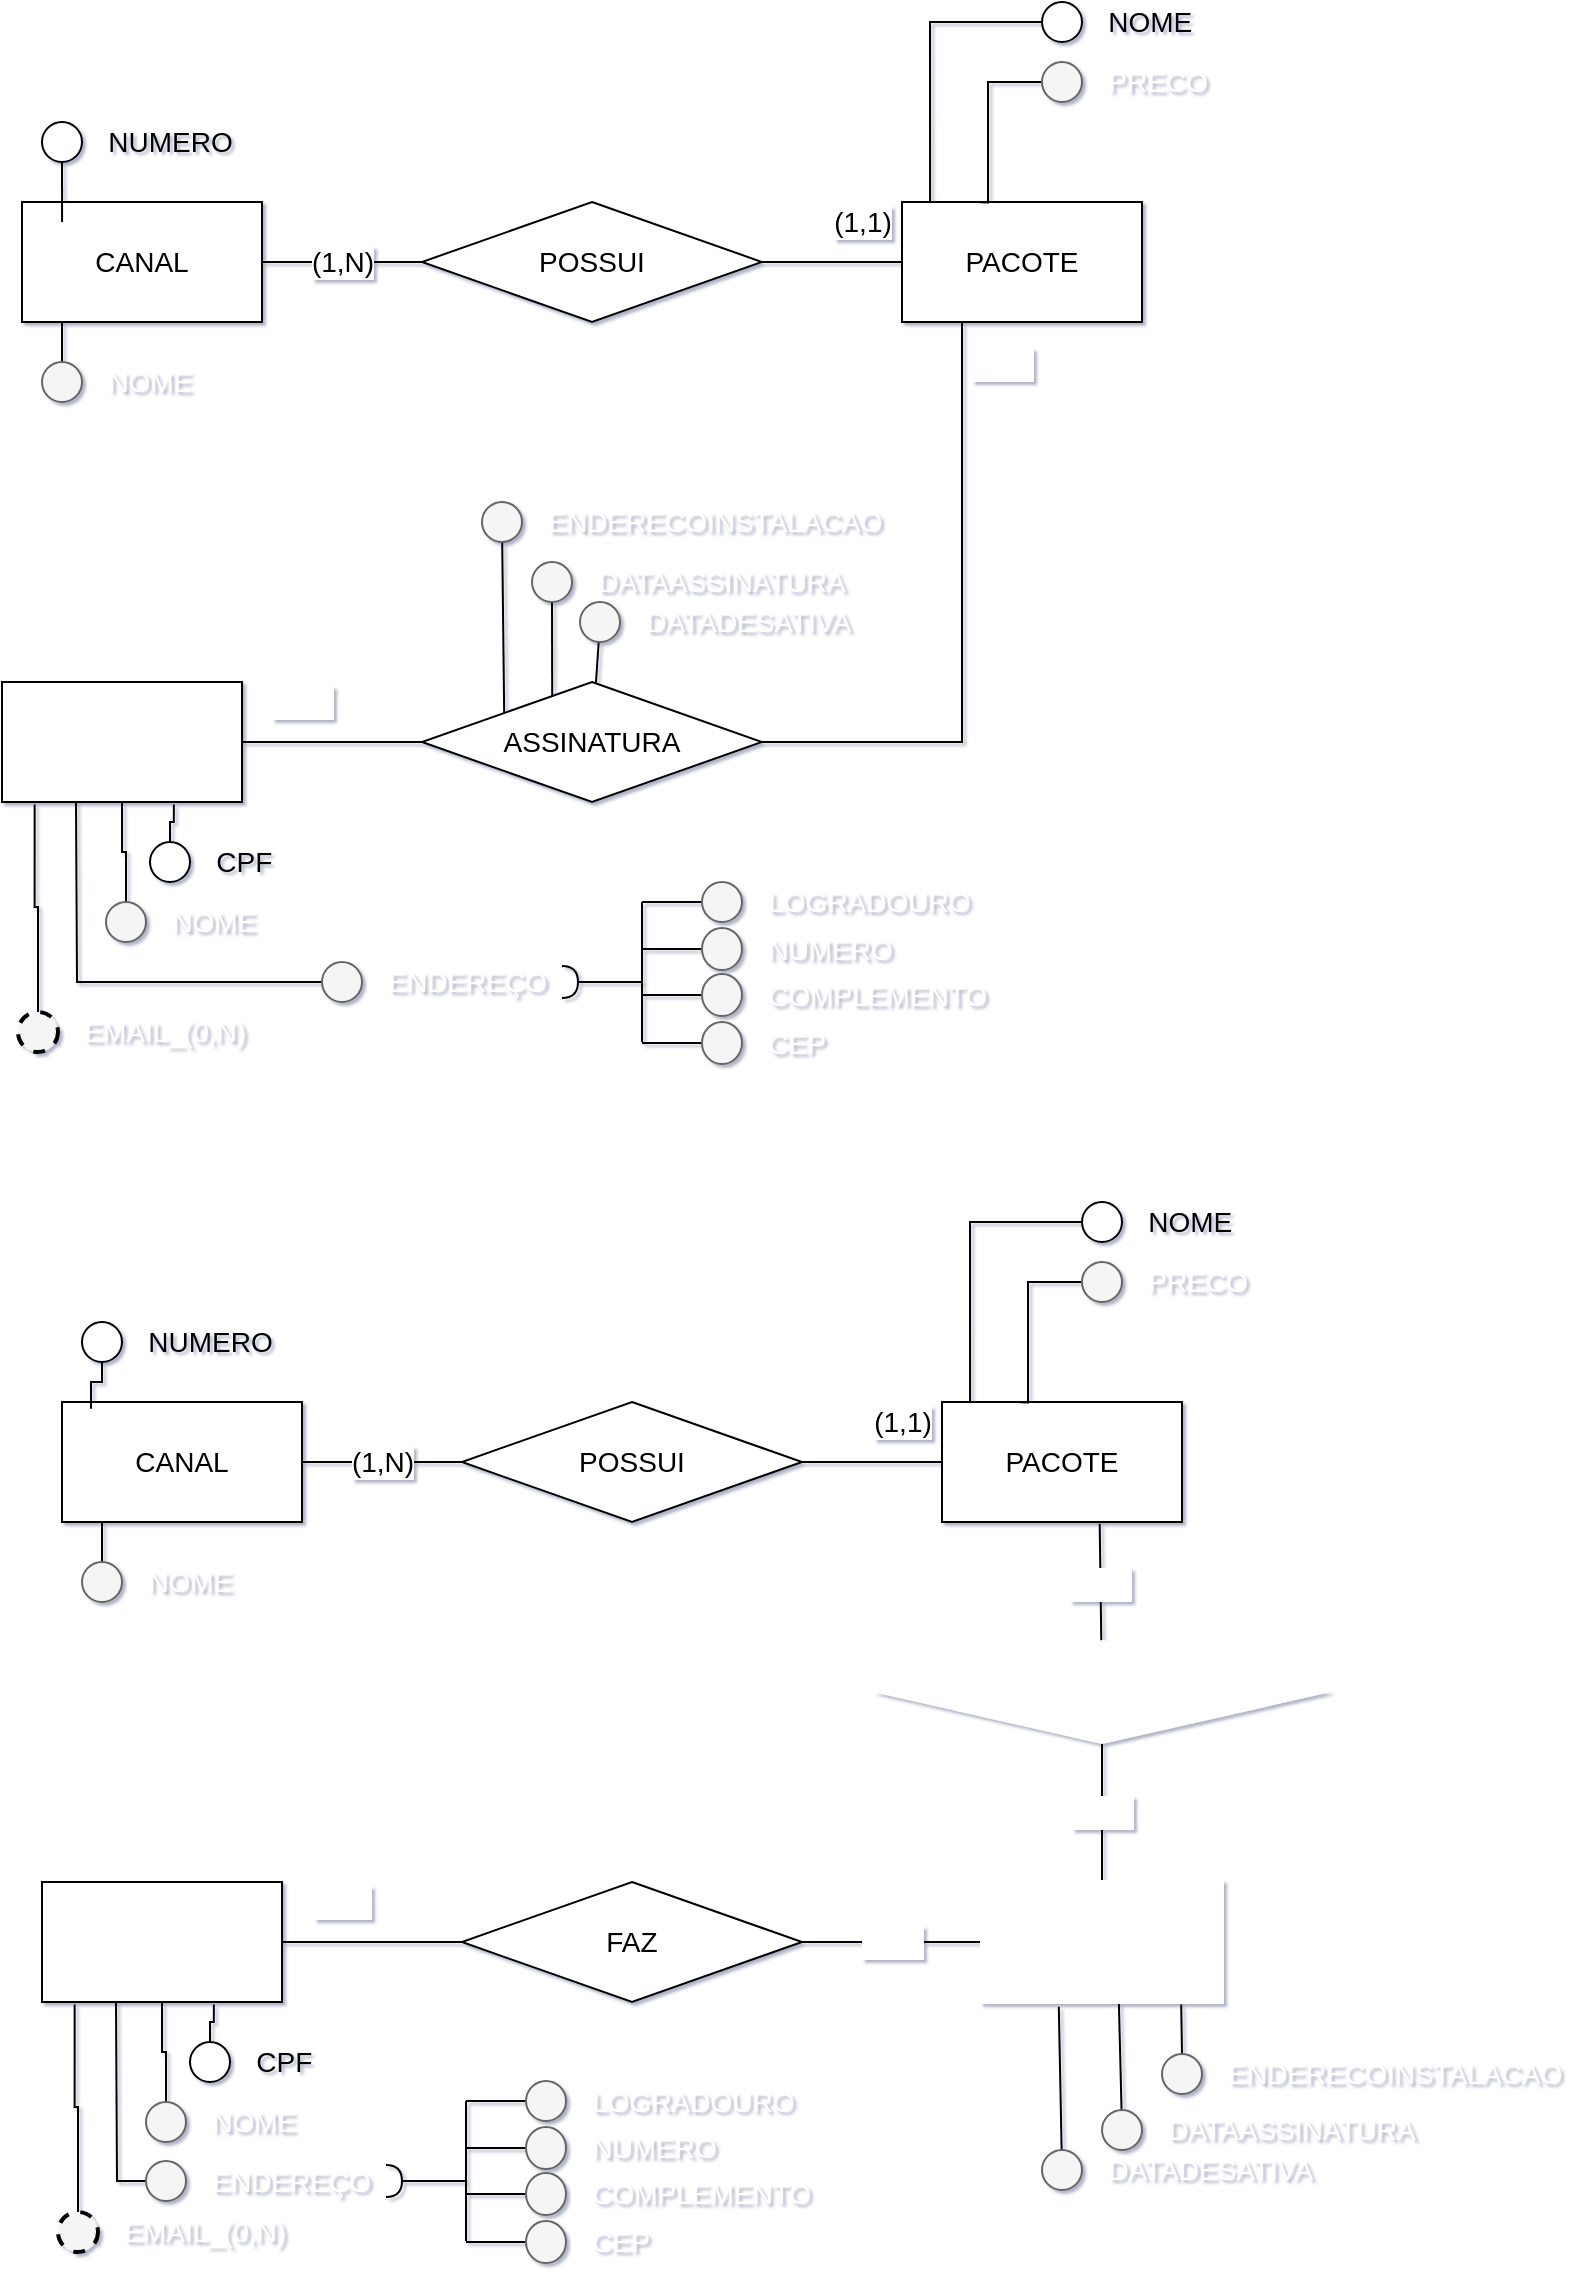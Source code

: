 <mxfile>
    <diagram id="muzvX6rnpbMXrXVNm6vK" name="Página-1">
        <mxGraphModel dx="395" dy="365" grid="1" gridSize="10" guides="1" tooltips="1" connect="1" arrows="1" fold="1" page="1" pageScale="1" pageWidth="827" pageHeight="1169" background="none" math="0" shadow="1">
            <root>
                <mxCell id="0"/>
                <mxCell id="1" parent="0"/>
                <mxCell id="2" value="CANAL" style="rounded=0;whiteSpace=wrap;html=1;fontSize=14;" vertex="1" parent="1">
                    <mxGeometry x="30" y="250" width="120" height="60" as="geometry"/>
                </mxCell>
                <mxCell id="5" value="PACOTE" style="rounded=0;whiteSpace=wrap;html=1;fontSize=14;" vertex="1" parent="1">
                    <mxGeometry x="470" y="250" width="120" height="60" as="geometry"/>
                </mxCell>
                <mxCell id="7" value="(1,N)" style="edgeStyle=none;html=1;entryX=1;entryY=0.5;entryDx=0;entryDy=0;endArrow=none;endFill=0;fontSize=14;" edge="1" parent="1" source="6" target="2">
                    <mxGeometry relative="1" as="geometry"/>
                </mxCell>
                <mxCell id="8" value="(1,1)" style="edgeStyle=none;html=1;entryX=0;entryY=0.5;entryDx=0;entryDy=0;endArrow=none;endFill=0;fontSize=14;" edge="1" parent="1" source="6" target="5">
                    <mxGeometry x="0.429" y="20" relative="1" as="geometry">
                        <mxPoint as="offset"/>
                    </mxGeometry>
                </mxCell>
                <mxCell id="6" value="POSSUI" style="rhombus;whiteSpace=wrap;html=1;fontSize=14;" vertex="1" parent="1">
                    <mxGeometry x="230" y="250" width="170" height="60" as="geometry"/>
                </mxCell>
                <mxCell id="37" style="edgeStyle=none;rounded=0;html=1;entryX=0.117;entryY=-0.009;entryDx=0;entryDy=0;entryPerimeter=0;fontSize=14;fontColor=#FFFFFF;endArrow=none;endFill=0;" edge="1" parent="1" source="9" target="5">
                    <mxGeometry relative="1" as="geometry">
                        <Array as="points">
                            <mxPoint x="484" y="160"/>
                        </Array>
                    </mxGeometry>
                </mxCell>
                <mxCell id="9" value="&lt;span style=&quot;white-space: pre&quot;&gt;&#9;&lt;/span&gt;NOME" style="ellipse;whiteSpace=wrap;html=1;aspect=fixed;fontSize=14;align=left;" vertex="1" parent="1">
                    <mxGeometry x="540" y="150" width="20" height="20" as="geometry"/>
                </mxCell>
                <mxCell id="13" style="edgeStyle=orthogonalEdgeStyle;rounded=0;html=1;entryX=0.324;entryY=0.003;entryDx=0;entryDy=0;entryPerimeter=0;fontSize=14;endArrow=none;endFill=0;" edge="1" parent="1" source="10" target="5">
                    <mxGeometry relative="1" as="geometry">
                        <Array as="points">
                            <mxPoint x="513" y="190"/>
                            <mxPoint x="513" y="250"/>
                        </Array>
                    </mxGeometry>
                </mxCell>
                <mxCell id="10" value="&lt;span style=&quot;white-space: pre&quot;&gt;&#9;&lt;/span&gt;PRECO" style="ellipse;whiteSpace=wrap;html=1;aspect=fixed;fontSize=14;align=left;fillColor=#f5f5f5;fontColor=#FFFFFF;strokeColor=#666666;" vertex="1" parent="1">
                    <mxGeometry x="540" y="180" width="20" height="20" as="geometry"/>
                </mxCell>
                <mxCell id="39" value="(0,N)" style="edgeStyle=none;rounded=0;html=1;entryX=0;entryY=0.5;entryDx=0;entryDy=0;fontSize=14;fontColor=#FFFFFF;endArrow=none;endFill=0;" edge="1" parent="1" source="15" target="36">
                    <mxGeometry x="-0.333" y="20" relative="1" as="geometry">
                        <mxPoint as="offset"/>
                    </mxGeometry>
                </mxCell>
                <mxCell id="15" value="CLIENTE" style="rounded=0;whiteSpace=wrap;html=1;fontSize=14;fontColor=#FFFFFF;" vertex="1" parent="1">
                    <mxGeometry x="20" y="490" width="120" height="60" as="geometry"/>
                </mxCell>
                <mxCell id="24" style="edgeStyle=orthogonalEdgeStyle;rounded=0;html=1;entryX=0.716;entryY=1.02;entryDx=0;entryDy=0;entryPerimeter=0;fontSize=14;fontColor=#FFFFFF;endArrow=none;endFill=0;" edge="1" parent="1" source="17" target="15">
                    <mxGeometry relative="1" as="geometry"/>
                </mxCell>
                <mxCell id="17" value="&lt;span style=&quot;white-space: pre&quot;&gt;&#9;&lt;/span&gt;CPF" style="ellipse;whiteSpace=wrap;html=1;aspect=fixed;fontSize=14;align=left;" vertex="1" parent="1">
                    <mxGeometry x="94" y="570" width="20" height="20" as="geometry"/>
                </mxCell>
                <mxCell id="23" style="edgeStyle=orthogonalEdgeStyle;rounded=0;html=1;entryX=0.5;entryY=1;entryDx=0;entryDy=0;fontSize=14;fontColor=#FFFFFF;endArrow=none;endFill=0;" edge="1" parent="1" source="18" target="15">
                    <mxGeometry relative="1" as="geometry"/>
                </mxCell>
                <mxCell id="18" value="&lt;span style=&quot;white-space: pre&quot;&gt;&#9;&lt;/span&gt;NOME" style="ellipse;whiteSpace=wrap;html=1;aspect=fixed;fontSize=14;align=left;fillColor=#f5f5f5;fontColor=#FFFFFF;strokeColor=#666666;" vertex="1" parent="1">
                    <mxGeometry x="72" y="600" width="20" height="20" as="geometry"/>
                </mxCell>
                <mxCell id="22" style="edgeStyle=orthogonalEdgeStyle;rounded=0;html=1;fontSize=14;fontColor=#FFFFFF;endArrow=none;endFill=0;" edge="1" parent="1" source="19">
                    <mxGeometry relative="1" as="geometry">
                        <mxPoint x="57" y="550" as="targetPoint"/>
                    </mxGeometry>
                </mxCell>
                <mxCell id="19" value="&lt;span style=&quot;white-space: pre&quot;&gt;&#9;&lt;/span&gt;ENDEREÇO" style="ellipse;whiteSpace=wrap;html=1;aspect=fixed;fontSize=14;align=left;fillColor=#f5f5f5;fontColor=#FFFFFF;strokeColor=#666666;" vertex="1" parent="1">
                    <mxGeometry x="180" y="630" width="20" height="20" as="geometry"/>
                </mxCell>
                <mxCell id="21" style="edgeStyle=orthogonalEdgeStyle;rounded=0;html=1;entryX=0.136;entryY=1.02;entryDx=0;entryDy=0;entryPerimeter=0;fontSize=14;fontColor=#FFFFFF;endArrow=none;endFill=0;" edge="1" parent="1" source="20" target="15">
                    <mxGeometry relative="1" as="geometry"/>
                </mxCell>
                <mxCell id="20" value="&lt;span style=&quot;white-space: pre&quot;&gt;&#9;&lt;/span&gt;EMAIL_(0,N)" style="ellipse;whiteSpace=wrap;html=1;aspect=fixed;fontSize=14;align=left;fillColor=#f5f5f5;fontColor=#FFFFFF;strokeColor=#000000;dashed=1;strokeWidth=2;gradientColor=none;shadow=0;sketch=0;" vertex="1" parent="1">
                    <mxGeometry x="28" y="655" width="20" height="20" as="geometry"/>
                </mxCell>
                <mxCell id="53" style="edgeStyle=none;rounded=0;html=1;entryX=0.383;entryY=0.179;entryDx=0;entryDy=0;entryPerimeter=0;fontSize=14;fontColor=#FFFFFF;startArrow=none;startFill=0;endArrow=none;endFill=0;" edge="1" parent="1" source="27" target="36">
                    <mxGeometry relative="1" as="geometry"/>
                </mxCell>
                <mxCell id="27" value="&lt;span style=&quot;white-space: pre&quot;&gt;&#9;&lt;/span&gt;DATAASSINATURA" style="ellipse;whiteSpace=wrap;html=1;aspect=fixed;fontSize=14;align=left;fillColor=#f5f5f5;fontColor=#FFFFFF;strokeColor=#666666;" vertex="1" parent="1">
                    <mxGeometry x="285" y="430" width="20" height="20" as="geometry"/>
                </mxCell>
                <mxCell id="52" style="edgeStyle=none;rounded=0;html=1;fontSize=14;fontColor=#FFFFFF;startArrow=none;startFill=0;endArrow=none;endFill=0;" edge="1" parent="1" source="28" target="36">
                    <mxGeometry relative="1" as="geometry"/>
                </mxCell>
                <mxCell id="28" value="&lt;span style=&quot;white-space: pre&quot;&gt;&#9;&lt;/span&gt;DATADESATIVA" style="ellipse;whiteSpace=wrap;html=1;aspect=fixed;fontSize=14;align=left;fillColor=#f5f5f5;fontColor=#FFFFFF;strokeColor=#666666;" vertex="1" parent="1">
                    <mxGeometry x="309" y="450" width="20" height="20" as="geometry"/>
                </mxCell>
                <mxCell id="54" style="edgeStyle=none;rounded=0;html=1;entryX=0.242;entryY=0.336;entryDx=0;entryDy=0;entryPerimeter=0;fontSize=14;fontColor=#FFFFFF;startArrow=none;startFill=0;endArrow=none;endFill=0;" edge="1" parent="1" source="30" target="36">
                    <mxGeometry relative="1" as="geometry"/>
                </mxCell>
                <mxCell id="30" value="&lt;span style=&quot;white-space: pre&quot;&gt;&#9;&lt;/span&gt;ENDERECOINSTALACAO" style="ellipse;whiteSpace=wrap;html=1;aspect=fixed;fontSize=14;align=left;fillColor=#f5f5f5;fontColor=#FFFFFF;strokeColor=#666666;" vertex="1" parent="1">
                    <mxGeometry x="260" y="400" width="20" height="20" as="geometry"/>
                </mxCell>
                <mxCell id="33" style="edgeStyle=orthogonalEdgeStyle;rounded=0;html=1;fontSize=14;fontColor=#FFFFFF;endArrow=none;endFill=0;" edge="1" parent="1" source="31" target="2">
                    <mxGeometry relative="1" as="geometry">
                        <Array as="points">
                            <mxPoint x="50" y="330"/>
                            <mxPoint x="50" y="330"/>
                        </Array>
                    </mxGeometry>
                </mxCell>
                <mxCell id="31" value="&lt;span style=&quot;white-space: pre&quot;&gt;&#9;&lt;/span&gt;NOME" style="ellipse;whiteSpace=wrap;html=1;aspect=fixed;fontSize=14;align=left;fillColor=#f5f5f5;fontColor=#FFFFFF;strokeColor=#666666;" vertex="1" parent="1">
                    <mxGeometry x="40" y="330" width="20" height="20" as="geometry"/>
                </mxCell>
                <mxCell id="35" style="edgeStyle=orthogonalEdgeStyle;rounded=0;html=1;entryX=0.167;entryY=0.167;entryDx=0;entryDy=0;entryPerimeter=0;fontSize=14;fontColor=#FFFFFF;endArrow=none;endFill=0;" edge="1" parent="1" source="32" target="2">
                    <mxGeometry relative="1" as="geometry"/>
                </mxCell>
                <mxCell id="32" value="&lt;span style=&quot;white-space: pre&quot;&gt;&#9;&lt;/span&gt;NUMERO" style="ellipse;whiteSpace=wrap;html=1;aspect=fixed;fontSize=14;align=left;" vertex="1" parent="1">
                    <mxGeometry x="40" y="210" width="20" height="20" as="geometry"/>
                </mxCell>
                <mxCell id="40" value="(1,N)" style="edgeStyle=none;rounded=0;html=1;entryX=0.25;entryY=1;entryDx=0;entryDy=0;fontSize=14;fontColor=#FFFFFF;endArrow=none;endFill=0;" edge="1" parent="1" source="36" target="5">
                    <mxGeometry x="0.871" y="-20" relative="1" as="geometry">
                        <Array as="points">
                            <mxPoint x="500" y="520"/>
                        </Array>
                        <mxPoint y="1" as="offset"/>
                    </mxGeometry>
                </mxCell>
                <mxCell id="36" value="ASSINATURA" style="rhombus;whiteSpace=wrap;html=1;fontSize=14;" vertex="1" parent="1">
                    <mxGeometry x="230" y="490" width="170" height="60" as="geometry"/>
                </mxCell>
                <mxCell id="42" value="" style="endArrow=none;html=1;rounded=0;fontSize=14;fontColor=#FFFFFF;startArrow=halfCircle;startFill=0;" edge="1" parent="1">
                    <mxGeometry width="50" height="50" relative="1" as="geometry">
                        <mxPoint x="300" y="640" as="sourcePoint"/>
                        <mxPoint x="340" y="640" as="targetPoint"/>
                    </mxGeometry>
                </mxCell>
                <mxCell id="48" style="edgeStyle=none;rounded=0;html=1;fontSize=14;fontColor=#FFFFFF;startArrow=none;startFill=0;endArrow=none;endFill=0;" edge="1" parent="1" source="43">
                    <mxGeometry relative="1" as="geometry">
                        <mxPoint x="340" y="600" as="targetPoint"/>
                    </mxGeometry>
                </mxCell>
                <mxCell id="43" value="&lt;span style=&quot;white-space: pre&quot;&gt;&#9;&lt;/span&gt;LOGRADOURO" style="ellipse;whiteSpace=wrap;html=1;aspect=fixed;fontSize=14;align=left;fillColor=#f5f5f5;fontColor=#FFFFFF;strokeColor=#666666;" vertex="1" parent="1">
                    <mxGeometry x="370" y="590" width="20" height="20" as="geometry"/>
                </mxCell>
                <mxCell id="49" style="edgeStyle=none;rounded=0;html=1;fontSize=14;fontColor=#FFFFFF;startArrow=none;startFill=0;endArrow=none;endFill=0;" edge="1" parent="1" source="44">
                    <mxGeometry relative="1" as="geometry">
                        <mxPoint x="340" y="623.5" as="targetPoint"/>
                    </mxGeometry>
                </mxCell>
                <mxCell id="44" value="&lt;span style=&quot;white-space: pre&quot;&gt;&#9;&lt;/span&gt;NUMERO" style="ellipse;whiteSpace=wrap;html=1;aspect=fixed;fontSize=14;align=left;fillColor=#f5f5f5;fontColor=#FFFFFF;strokeColor=#666666;" vertex="1" parent="1">
                    <mxGeometry x="370" y="613" width="20" height="21" as="geometry"/>
                </mxCell>
                <mxCell id="50" style="edgeStyle=none;rounded=0;html=1;fontSize=14;fontColor=#FFFFFF;startArrow=none;startFill=0;endArrow=none;endFill=0;" edge="1" parent="1" source="45">
                    <mxGeometry relative="1" as="geometry">
                        <mxPoint x="340" y="646.5" as="targetPoint"/>
                    </mxGeometry>
                </mxCell>
                <mxCell id="45" value="&lt;span style=&quot;white-space: pre&quot;&gt;&#9;&lt;/span&gt;COMPLEMENTO" style="ellipse;whiteSpace=wrap;html=1;aspect=fixed;fontSize=14;align=left;fillColor=#f5f5f5;fontColor=#FFFFFF;strokeColor=#666666;" vertex="1" parent="1">
                    <mxGeometry x="370" y="636" width="20" height="21" as="geometry"/>
                </mxCell>
                <mxCell id="51" style="edgeStyle=none;rounded=0;html=1;fontSize=14;fontColor=#FFFFFF;startArrow=none;startFill=0;endArrow=none;endFill=0;" edge="1" parent="1" source="46">
                    <mxGeometry relative="1" as="geometry">
                        <mxPoint x="340" y="670.5" as="targetPoint"/>
                    </mxGeometry>
                </mxCell>
                <mxCell id="46" value="&lt;span style=&quot;white-space: pre&quot;&gt;&#9;&lt;/span&gt;CEP" style="ellipse;whiteSpace=wrap;html=1;aspect=fixed;fontSize=14;align=left;fillColor=#f5f5f5;fontColor=#FFFFFF;strokeColor=#666666;" vertex="1" parent="1">
                    <mxGeometry x="370" y="660" width="20" height="21" as="geometry"/>
                </mxCell>
                <mxCell id="47" value="" style="endArrow=none;html=1;rounded=0;fontSize=14;fontColor=#FFFFFF;" edge="1" parent="1">
                    <mxGeometry width="50" height="50" relative="1" as="geometry">
                        <mxPoint x="340" y="670" as="sourcePoint"/>
                        <mxPoint x="340" y="600" as="targetPoint"/>
                    </mxGeometry>
                </mxCell>
                <mxCell id="55" value="CANAL" style="rounded=0;whiteSpace=wrap;html=1;fontSize=14;" vertex="1" parent="1">
                    <mxGeometry x="50" y="850" width="120" height="60" as="geometry"/>
                </mxCell>
                <mxCell id="56" value="PACOTE" style="rounded=0;whiteSpace=wrap;html=1;fontSize=14;" vertex="1" parent="1">
                    <mxGeometry x="490" y="850" width="120" height="60" as="geometry"/>
                </mxCell>
                <mxCell id="57" value="(1,N)" style="edgeStyle=none;html=1;entryX=1;entryY=0.5;entryDx=0;entryDy=0;endArrow=none;endFill=0;fontSize=14;" edge="1" parent="1" source="59" target="55">
                    <mxGeometry relative="1" as="geometry"/>
                </mxCell>
                <mxCell id="58" value="(1,1)" style="edgeStyle=none;html=1;entryX=0;entryY=0.5;entryDx=0;entryDy=0;endArrow=none;endFill=0;fontSize=14;" edge="1" parent="1" source="59" target="56">
                    <mxGeometry x="0.429" y="20" relative="1" as="geometry">
                        <mxPoint as="offset"/>
                    </mxGeometry>
                </mxCell>
                <mxCell id="59" value="POSSUI" style="rhombus;whiteSpace=wrap;html=1;fontSize=14;" vertex="1" parent="1">
                    <mxGeometry x="250" y="850" width="170" height="60" as="geometry"/>
                </mxCell>
                <mxCell id="60" style="edgeStyle=none;rounded=0;html=1;entryX=0.117;entryY=-0.009;entryDx=0;entryDy=0;entryPerimeter=0;fontSize=14;fontColor=#FFFFFF;endArrow=none;endFill=0;" edge="1" parent="1" source="61" target="56">
                    <mxGeometry relative="1" as="geometry">
                        <Array as="points">
                            <mxPoint x="504" y="760"/>
                        </Array>
                    </mxGeometry>
                </mxCell>
                <mxCell id="61" value="&lt;span style=&quot;white-space: pre&quot;&gt;&#9;&lt;/span&gt;NOME" style="ellipse;whiteSpace=wrap;html=1;aspect=fixed;fontSize=14;align=left;" vertex="1" parent="1">
                    <mxGeometry x="560" y="750" width="20" height="20" as="geometry"/>
                </mxCell>
                <mxCell id="62" style="edgeStyle=orthogonalEdgeStyle;rounded=0;html=1;entryX=0.324;entryY=0.003;entryDx=0;entryDy=0;entryPerimeter=0;fontSize=14;endArrow=none;endFill=0;" edge="1" parent="1" source="63" target="56">
                    <mxGeometry relative="1" as="geometry">
                        <Array as="points">
                            <mxPoint x="533" y="790"/>
                            <mxPoint x="533" y="850"/>
                        </Array>
                    </mxGeometry>
                </mxCell>
                <mxCell id="63" value="&lt;span style=&quot;white-space: pre&quot;&gt;&#9;&lt;/span&gt;PRECO" style="ellipse;whiteSpace=wrap;html=1;aspect=fixed;fontSize=14;align=left;fillColor=#f5f5f5;fontColor=#FFFFFF;strokeColor=#666666;" vertex="1" parent="1">
                    <mxGeometry x="560" y="780" width="20" height="20" as="geometry"/>
                </mxCell>
                <mxCell id="64" value="(1,1)" style="edgeStyle=none;rounded=0;html=1;entryX=0;entryY=0.5;entryDx=0;entryDy=0;fontSize=14;fontColor=#FFFFFF;endArrow=none;endFill=0;" edge="1" parent="1" source="65" target="85">
                    <mxGeometry x="-0.333" y="20" relative="1" as="geometry">
                        <mxPoint as="offset"/>
                    </mxGeometry>
                </mxCell>
                <mxCell id="65" value="CLIENTE" style="rounded=0;whiteSpace=wrap;html=1;fontSize=14;fontColor=#FFFFFF;" vertex="1" parent="1">
                    <mxGeometry x="40" y="1090" width="120" height="60" as="geometry"/>
                </mxCell>
                <mxCell id="66" style="edgeStyle=orthogonalEdgeStyle;rounded=0;html=1;entryX=0.716;entryY=1.02;entryDx=0;entryDy=0;entryPerimeter=0;fontSize=14;fontColor=#FFFFFF;endArrow=none;endFill=0;" edge="1" parent="1" source="67" target="65">
                    <mxGeometry relative="1" as="geometry"/>
                </mxCell>
                <mxCell id="67" value="&lt;span style=&quot;white-space: pre&quot;&gt;&#9;&lt;/span&gt;CPF" style="ellipse;whiteSpace=wrap;html=1;aspect=fixed;fontSize=14;align=left;" vertex="1" parent="1">
                    <mxGeometry x="114" y="1170" width="20" height="20" as="geometry"/>
                </mxCell>
                <mxCell id="68" style="edgeStyle=orthogonalEdgeStyle;rounded=0;html=1;entryX=0.5;entryY=1;entryDx=0;entryDy=0;fontSize=14;fontColor=#FFFFFF;endArrow=none;endFill=0;" edge="1" parent="1" source="69" target="65">
                    <mxGeometry relative="1" as="geometry"/>
                </mxCell>
                <mxCell id="69" value="&lt;span style=&quot;white-space: pre&quot;&gt;&#9;&lt;/span&gt;NOME" style="ellipse;whiteSpace=wrap;html=1;aspect=fixed;fontSize=14;align=left;fillColor=#f5f5f5;fontColor=#FFFFFF;strokeColor=#666666;" vertex="1" parent="1">
                    <mxGeometry x="92" y="1200" width="20" height="20" as="geometry"/>
                </mxCell>
                <mxCell id="70" style="edgeStyle=orthogonalEdgeStyle;rounded=0;html=1;fontSize=14;fontColor=#FFFFFF;endArrow=none;endFill=0;" edge="1" parent="1" source="71">
                    <mxGeometry relative="1" as="geometry">
                        <mxPoint x="77.0" y="1150" as="targetPoint"/>
                    </mxGeometry>
                </mxCell>
                <mxCell id="71" value="&lt;span style=&quot;white-space: pre&quot;&gt;&#9;&lt;/span&gt;ENDEREÇO" style="ellipse;whiteSpace=wrap;html=1;aspect=fixed;fontSize=14;align=left;fillColor=#f5f5f5;fontColor=#FFFFFF;strokeColor=#666666;" vertex="1" parent="1">
                    <mxGeometry x="92" y="1229.5" width="20" height="20" as="geometry"/>
                </mxCell>
                <mxCell id="72" style="edgeStyle=orthogonalEdgeStyle;rounded=0;html=1;entryX=0.136;entryY=1.02;entryDx=0;entryDy=0;entryPerimeter=0;fontSize=14;fontColor=#FFFFFF;endArrow=none;endFill=0;" edge="1" parent="1" source="73" target="65">
                    <mxGeometry relative="1" as="geometry"/>
                </mxCell>
                <mxCell id="73" value="&lt;span style=&quot;white-space: pre&quot;&gt;&#9;&lt;/span&gt;EMAIL_(0,N)" style="ellipse;whiteSpace=wrap;html=1;aspect=fixed;fontSize=14;align=left;fillColor=#f5f5f5;fontColor=#FFFFFF;strokeColor=#000000;dashed=1;strokeWidth=2;gradientColor=none;shadow=0;sketch=0;" vertex="1" parent="1">
                    <mxGeometry x="48" y="1255" width="20" height="20" as="geometry"/>
                </mxCell>
                <mxCell id="74" style="edgeStyle=none;rounded=0;html=1;entryX=0.57;entryY=0.98;entryDx=0;entryDy=0;entryPerimeter=0;fontSize=14;fontColor=#FFFFFF;startArrow=none;startFill=0;endArrow=none;endFill=0;" edge="1" parent="1" source="75" target="96">
                    <mxGeometry relative="1" as="geometry"/>
                </mxCell>
                <mxCell id="75" value="&lt;span style=&quot;white-space: pre&quot;&gt;&#9;&lt;/span&gt;DATAASSINATURA" style="ellipse;whiteSpace=wrap;html=1;aspect=fixed;fontSize=14;align=left;fillColor=#f5f5f5;fontColor=#FFFFFF;strokeColor=#666666;" vertex="1" parent="1">
                    <mxGeometry x="570" y="1204" width="20" height="20" as="geometry"/>
                </mxCell>
                <mxCell id="76" style="edgeStyle=none;rounded=0;html=1;fontSize=14;fontColor=#FFFFFF;startArrow=none;startFill=0;endArrow=none;endFill=0;entryX=0.32;entryY=1.04;entryDx=0;entryDy=0;entryPerimeter=0;" edge="1" parent="1" source="77" target="96">
                    <mxGeometry relative="1" as="geometry"/>
                </mxCell>
                <mxCell id="77" value="&lt;span style=&quot;white-space: pre&quot;&gt;&#9;&lt;/span&gt;DATADESATIVA" style="ellipse;whiteSpace=wrap;html=1;aspect=fixed;fontSize=14;align=left;fillColor=#f5f5f5;fontColor=#FFFFFF;strokeColor=#666666;" vertex="1" parent="1">
                    <mxGeometry x="540" y="1224" width="20" height="20" as="geometry"/>
                </mxCell>
                <mxCell id="78" style="edgeStyle=none;rounded=0;html=1;entryX=0.83;entryY=1.02;entryDx=0;entryDy=0;entryPerimeter=0;fontSize=14;fontColor=#FFFFFF;startArrow=none;startFill=0;endArrow=none;endFill=0;" edge="1" parent="1" source="79" target="96">
                    <mxGeometry relative="1" as="geometry"/>
                </mxCell>
                <mxCell id="79" value="&lt;span style=&quot;white-space: pre&quot;&gt;&#9;&lt;/span&gt;ENDERECOINSTALACAO" style="ellipse;whiteSpace=wrap;html=1;aspect=fixed;fontSize=14;align=left;fillColor=#f5f5f5;fontColor=#FFFFFF;strokeColor=#666666;" vertex="1" parent="1">
                    <mxGeometry x="600" y="1176" width="20" height="20" as="geometry"/>
                </mxCell>
                <mxCell id="80" style="edgeStyle=orthogonalEdgeStyle;rounded=0;html=1;fontSize=14;fontColor=#FFFFFF;endArrow=none;endFill=0;" edge="1" parent="1" source="81" target="55">
                    <mxGeometry relative="1" as="geometry">
                        <Array as="points">
                            <mxPoint x="70" y="930"/>
                            <mxPoint x="70" y="930"/>
                        </Array>
                    </mxGeometry>
                </mxCell>
                <mxCell id="81" value="&lt;span style=&quot;white-space: pre&quot;&gt;&#9;&lt;/span&gt;NOME" style="ellipse;whiteSpace=wrap;html=1;aspect=fixed;fontSize=14;align=left;fillColor=#f5f5f5;fontColor=#FFFFFF;strokeColor=#666666;" vertex="1" parent="1">
                    <mxGeometry x="60" y="930" width="20" height="20" as="geometry"/>
                </mxCell>
                <mxCell id="82" style="edgeStyle=orthogonalEdgeStyle;rounded=0;html=1;fontSize=14;fontColor=#FFFFFF;endArrow=none;endFill=0;entryX=0.121;entryY=0.057;entryDx=0;entryDy=0;entryPerimeter=0;" edge="1" parent="1" source="83" target="55">
                    <mxGeometry relative="1" as="geometry">
                        <mxPoint x="70" y="860" as="targetPoint"/>
                    </mxGeometry>
                </mxCell>
                <mxCell id="83" value="&lt;span style=&quot;white-space: pre&quot;&gt;&#9;&lt;/span&gt;NUMERO" style="ellipse;whiteSpace=wrap;html=1;aspect=fixed;fontSize=14;align=left;" vertex="1" parent="1">
                    <mxGeometry x="60" y="810" width="20" height="20" as="geometry"/>
                </mxCell>
                <mxCell id="100" value="(1,N)" style="edgeStyle=none;rounded=0;html=1;fontSize=14;fontColor=#FFFFFF;startArrow=none;startFill=0;endArrow=none;endFill=0;" edge="1" parent="1" source="85" target="96">
                    <mxGeometry relative="1" as="geometry"/>
                </mxCell>
                <mxCell id="85" value="FAZ" style="rhombus;whiteSpace=wrap;html=1;fontSize=14;" vertex="1" parent="1">
                    <mxGeometry x="250" y="1090" width="170" height="60" as="geometry"/>
                </mxCell>
                <mxCell id="86" value="" style="endArrow=none;html=1;rounded=0;fontSize=14;fontColor=#FFFFFF;startArrow=halfCircle;startFill=0;" edge="1" parent="1">
                    <mxGeometry width="50" height="50" relative="1" as="geometry">
                        <mxPoint x="212" y="1239.5" as="sourcePoint"/>
                        <mxPoint x="252" y="1239.5" as="targetPoint"/>
                    </mxGeometry>
                </mxCell>
                <mxCell id="87" style="edgeStyle=none;rounded=0;html=1;fontSize=14;fontColor=#FFFFFF;startArrow=none;startFill=0;endArrow=none;endFill=0;" edge="1" parent="1" source="88">
                    <mxGeometry relative="1" as="geometry">
                        <mxPoint x="252" y="1199.5" as="targetPoint"/>
                    </mxGeometry>
                </mxCell>
                <mxCell id="88" value="&lt;span style=&quot;white-space: pre&quot;&gt;&#9;&lt;/span&gt;LOGRADOURO" style="ellipse;whiteSpace=wrap;html=1;aspect=fixed;fontSize=14;align=left;fillColor=#f5f5f5;fontColor=#FFFFFF;strokeColor=#666666;" vertex="1" parent="1">
                    <mxGeometry x="282" y="1189.5" width="20" height="20" as="geometry"/>
                </mxCell>
                <mxCell id="89" style="edgeStyle=none;rounded=0;html=1;fontSize=14;fontColor=#FFFFFF;startArrow=none;startFill=0;endArrow=none;endFill=0;" edge="1" parent="1" source="90">
                    <mxGeometry relative="1" as="geometry">
                        <mxPoint x="252" y="1223" as="targetPoint"/>
                    </mxGeometry>
                </mxCell>
                <mxCell id="90" value="&lt;span style=&quot;white-space: pre&quot;&gt;&#9;&lt;/span&gt;NUMERO" style="ellipse;whiteSpace=wrap;html=1;aspect=fixed;fontSize=14;align=left;fillColor=#f5f5f5;fontColor=#FFFFFF;strokeColor=#666666;" vertex="1" parent="1">
                    <mxGeometry x="282" y="1212.5" width="20" height="21" as="geometry"/>
                </mxCell>
                <mxCell id="91" style="edgeStyle=none;rounded=0;html=1;fontSize=14;fontColor=#FFFFFF;startArrow=none;startFill=0;endArrow=none;endFill=0;" edge="1" parent="1" source="92">
                    <mxGeometry relative="1" as="geometry">
                        <mxPoint x="252" y="1246" as="targetPoint"/>
                    </mxGeometry>
                </mxCell>
                <mxCell id="92" value="&lt;span style=&quot;white-space: pre&quot;&gt;&#9;&lt;/span&gt;COMPLEMENTO" style="ellipse;whiteSpace=wrap;html=1;aspect=fixed;fontSize=14;align=left;fillColor=#f5f5f5;fontColor=#FFFFFF;strokeColor=#666666;" vertex="1" parent="1">
                    <mxGeometry x="282" y="1235.5" width="20" height="21" as="geometry"/>
                </mxCell>
                <mxCell id="93" style="edgeStyle=none;rounded=0;html=1;fontSize=14;fontColor=#FFFFFF;startArrow=none;startFill=0;endArrow=none;endFill=0;" edge="1" parent="1" source="94">
                    <mxGeometry relative="1" as="geometry">
                        <mxPoint x="252" y="1270" as="targetPoint"/>
                    </mxGeometry>
                </mxCell>
                <mxCell id="94" value="&lt;span style=&quot;white-space: pre&quot;&gt;&#9;&lt;/span&gt;CEP" style="ellipse;whiteSpace=wrap;html=1;aspect=fixed;fontSize=14;align=left;fillColor=#f5f5f5;fontColor=#FFFFFF;strokeColor=#666666;" vertex="1" parent="1">
                    <mxGeometry x="282" y="1259.5" width="20" height="21" as="geometry"/>
                </mxCell>
                <mxCell id="95" value="" style="endArrow=none;html=1;rounded=0;fontSize=14;fontColor=#FFFFFF;" edge="1" parent="1">
                    <mxGeometry width="50" height="50" relative="1" as="geometry">
                        <mxPoint x="252" y="1269.5" as="sourcePoint"/>
                        <mxPoint x="252" y="1199.5" as="targetPoint"/>
                    </mxGeometry>
                </mxCell>
                <mxCell id="99" value="(0,N)" style="edgeStyle=none;rounded=0;html=1;fontSize=14;fontColor=#FFFFFF;startArrow=none;startFill=0;endArrow=none;endFill=0;" edge="1" parent="1" source="96" target="98">
                    <mxGeometry relative="1" as="geometry"/>
                </mxCell>
                <mxCell id="96" value="ASSINATURA" style="rounded=0;whiteSpace=wrap;html=1;shadow=0;sketch=0;fontSize=14;fontColor=#FFFFFF;strokeColor=#FFFFFF;strokeWidth=2;gradientColor=none;" vertex="1" parent="1">
                    <mxGeometry x="510" y="1090" width="120" height="60" as="geometry"/>
                </mxCell>
                <mxCell id="101" value="(1,N)" style="edgeStyle=none;rounded=0;html=1;fontSize=14;fontColor=#FFFFFF;startArrow=none;startFill=0;endArrow=none;endFill=0;entryX=0.657;entryY=1.014;entryDx=0;entryDy=0;entryPerimeter=0;" edge="1" parent="1" source="98" target="56">
                    <mxGeometry relative="1" as="geometry"/>
                </mxCell>
                <mxCell id="98" value="POSSUI_ASS" style="rhombus;whiteSpace=wrap;html=1;fontSize=14;strokeColor=#FFFFFF;fontColor=#FFFFFF;rounded=0;shadow=0;sketch=0;strokeWidth=2;gradientColor=none;" vertex="1" parent="1">
                    <mxGeometry x="460" y="970" width="220" height="50" as="geometry"/>
                </mxCell>
            </root>
        </mxGraphModel>
    </diagram>
</mxfile>